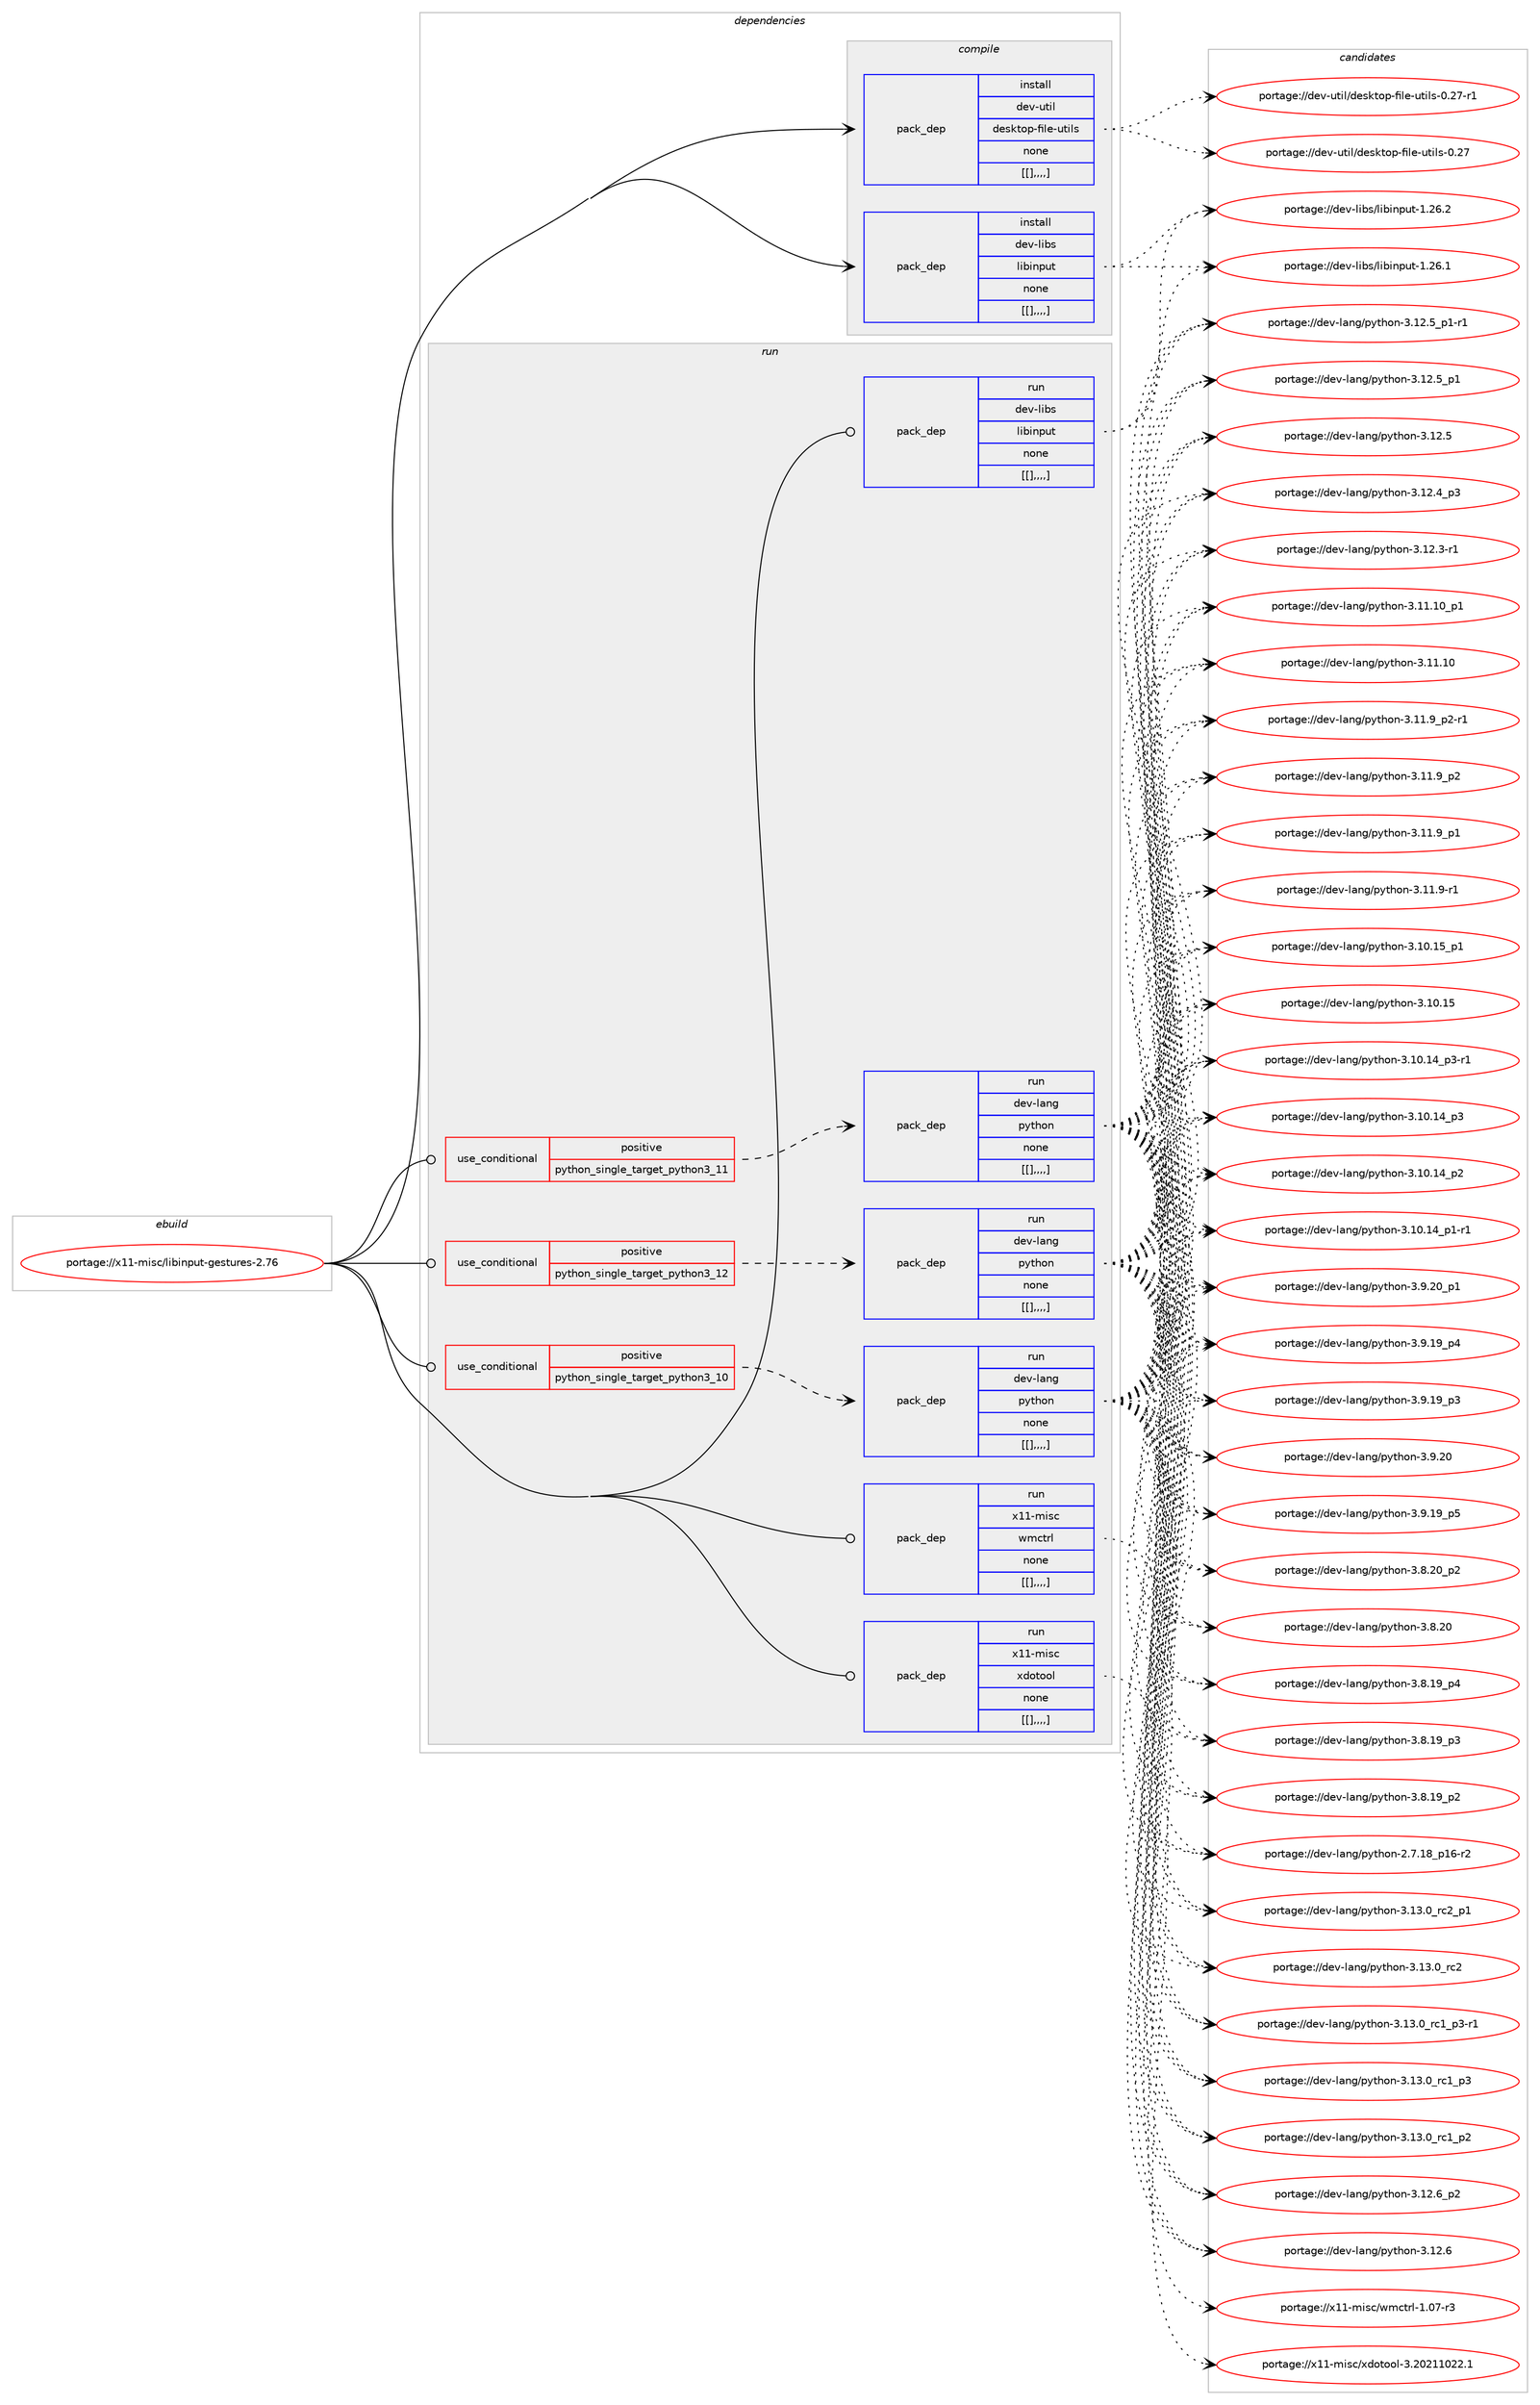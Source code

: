 digraph prolog {

# *************
# Graph options
# *************

newrank=true;
concentrate=true;
compound=true;
graph [rankdir=LR,fontname=Helvetica,fontsize=10,ranksep=1.5];#, ranksep=2.5, nodesep=0.2];
edge  [arrowhead=vee];
node  [fontname=Helvetica,fontsize=10];

# **********
# The ebuild
# **********

subgraph cluster_leftcol {
color=gray;
label=<<i>ebuild</i>>;
id [label="portage://x11-misc/libinput-gestures-2.76", color=red, width=4, href="../x11-misc/libinput-gestures-2.76.svg"];
}

# ****************
# The dependencies
# ****************

subgraph cluster_midcol {
color=gray;
label=<<i>dependencies</i>>;
subgraph cluster_compile {
fillcolor="#eeeeee";
style=filled;
label=<<i>compile</i>>;
subgraph pack343909 {
dependency474865 [label=<<TABLE BORDER="0" CELLBORDER="1" CELLSPACING="0" CELLPADDING="4" WIDTH="220"><TR><TD ROWSPAN="6" CELLPADDING="30">pack_dep</TD></TR><TR><TD WIDTH="110">install</TD></TR><TR><TD>dev-libs</TD></TR><TR><TD>libinput</TD></TR><TR><TD>none</TD></TR><TR><TD>[[],,,,]</TD></TR></TABLE>>, shape=none, color=blue];
}
id:e -> dependency474865:w [weight=20,style="solid",arrowhead="vee"];
subgraph pack343910 {
dependency474866 [label=<<TABLE BORDER="0" CELLBORDER="1" CELLSPACING="0" CELLPADDING="4" WIDTH="220"><TR><TD ROWSPAN="6" CELLPADDING="30">pack_dep</TD></TR><TR><TD WIDTH="110">install</TD></TR><TR><TD>dev-util</TD></TR><TR><TD>desktop-file-utils</TD></TR><TR><TD>none</TD></TR><TR><TD>[[],,,,]</TD></TR></TABLE>>, shape=none, color=blue];
}
id:e -> dependency474866:w [weight=20,style="solid",arrowhead="vee"];
}
subgraph cluster_compileandrun {
fillcolor="#eeeeee";
style=filled;
label=<<i>compile and run</i>>;
}
subgraph cluster_run {
fillcolor="#eeeeee";
style=filled;
label=<<i>run</i>>;
subgraph cond127543 {
dependency474867 [label=<<TABLE BORDER="0" CELLBORDER="1" CELLSPACING="0" CELLPADDING="4"><TR><TD ROWSPAN="3" CELLPADDING="10">use_conditional</TD></TR><TR><TD>positive</TD></TR><TR><TD>python_single_target_python3_10</TD></TR></TABLE>>, shape=none, color=red];
subgraph pack343911 {
dependency474868 [label=<<TABLE BORDER="0" CELLBORDER="1" CELLSPACING="0" CELLPADDING="4" WIDTH="220"><TR><TD ROWSPAN="6" CELLPADDING="30">pack_dep</TD></TR><TR><TD WIDTH="110">run</TD></TR><TR><TD>dev-lang</TD></TR><TR><TD>python</TD></TR><TR><TD>none</TD></TR><TR><TD>[[],,,,]</TD></TR></TABLE>>, shape=none, color=blue];
}
dependency474867:e -> dependency474868:w [weight=20,style="dashed",arrowhead="vee"];
}
id:e -> dependency474867:w [weight=20,style="solid",arrowhead="odot"];
subgraph cond127544 {
dependency474869 [label=<<TABLE BORDER="0" CELLBORDER="1" CELLSPACING="0" CELLPADDING="4"><TR><TD ROWSPAN="3" CELLPADDING="10">use_conditional</TD></TR><TR><TD>positive</TD></TR><TR><TD>python_single_target_python3_11</TD></TR></TABLE>>, shape=none, color=red];
subgraph pack343912 {
dependency474870 [label=<<TABLE BORDER="0" CELLBORDER="1" CELLSPACING="0" CELLPADDING="4" WIDTH="220"><TR><TD ROWSPAN="6" CELLPADDING="30">pack_dep</TD></TR><TR><TD WIDTH="110">run</TD></TR><TR><TD>dev-lang</TD></TR><TR><TD>python</TD></TR><TR><TD>none</TD></TR><TR><TD>[[],,,,]</TD></TR></TABLE>>, shape=none, color=blue];
}
dependency474869:e -> dependency474870:w [weight=20,style="dashed",arrowhead="vee"];
}
id:e -> dependency474869:w [weight=20,style="solid",arrowhead="odot"];
subgraph cond127545 {
dependency474871 [label=<<TABLE BORDER="0" CELLBORDER="1" CELLSPACING="0" CELLPADDING="4"><TR><TD ROWSPAN="3" CELLPADDING="10">use_conditional</TD></TR><TR><TD>positive</TD></TR><TR><TD>python_single_target_python3_12</TD></TR></TABLE>>, shape=none, color=red];
subgraph pack343913 {
dependency474872 [label=<<TABLE BORDER="0" CELLBORDER="1" CELLSPACING="0" CELLPADDING="4" WIDTH="220"><TR><TD ROWSPAN="6" CELLPADDING="30">pack_dep</TD></TR><TR><TD WIDTH="110">run</TD></TR><TR><TD>dev-lang</TD></TR><TR><TD>python</TD></TR><TR><TD>none</TD></TR><TR><TD>[[],,,,]</TD></TR></TABLE>>, shape=none, color=blue];
}
dependency474871:e -> dependency474872:w [weight=20,style="dashed",arrowhead="vee"];
}
id:e -> dependency474871:w [weight=20,style="solid",arrowhead="odot"];
subgraph pack343914 {
dependency474873 [label=<<TABLE BORDER="0" CELLBORDER="1" CELLSPACING="0" CELLPADDING="4" WIDTH="220"><TR><TD ROWSPAN="6" CELLPADDING="30">pack_dep</TD></TR><TR><TD WIDTH="110">run</TD></TR><TR><TD>dev-libs</TD></TR><TR><TD>libinput</TD></TR><TR><TD>none</TD></TR><TR><TD>[[],,,,]</TD></TR></TABLE>>, shape=none, color=blue];
}
id:e -> dependency474873:w [weight=20,style="solid",arrowhead="odot"];
subgraph pack343915 {
dependency474874 [label=<<TABLE BORDER="0" CELLBORDER="1" CELLSPACING="0" CELLPADDING="4" WIDTH="220"><TR><TD ROWSPAN="6" CELLPADDING="30">pack_dep</TD></TR><TR><TD WIDTH="110">run</TD></TR><TR><TD>x11-misc</TD></TR><TR><TD>wmctrl</TD></TR><TR><TD>none</TD></TR><TR><TD>[[],,,,]</TD></TR></TABLE>>, shape=none, color=blue];
}
id:e -> dependency474874:w [weight=20,style="solid",arrowhead="odot"];
subgraph pack343916 {
dependency474875 [label=<<TABLE BORDER="0" CELLBORDER="1" CELLSPACING="0" CELLPADDING="4" WIDTH="220"><TR><TD ROWSPAN="6" CELLPADDING="30">pack_dep</TD></TR><TR><TD WIDTH="110">run</TD></TR><TR><TD>x11-misc</TD></TR><TR><TD>xdotool</TD></TR><TR><TD>none</TD></TR><TR><TD>[[],,,,]</TD></TR></TABLE>>, shape=none, color=blue];
}
id:e -> dependency474875:w [weight=20,style="solid",arrowhead="odot"];
}
}

# **************
# The candidates
# **************

subgraph cluster_choices {
rank=same;
color=gray;
label=<<i>candidates</i>>;

subgraph choice343909 {
color=black;
nodesep=1;
choice1001011184510810598115471081059810511011211711645494650544650 [label="portage://dev-libs/libinput-1.26.2", color=red, width=4,href="../dev-libs/libinput-1.26.2.svg"];
choice1001011184510810598115471081059810511011211711645494650544649 [label="portage://dev-libs/libinput-1.26.1", color=red, width=4,href="../dev-libs/libinput-1.26.1.svg"];
dependency474865:e -> choice1001011184510810598115471081059810511011211711645494650544650:w [style=dotted,weight="100"];
dependency474865:e -> choice1001011184510810598115471081059810511011211711645494650544649:w [style=dotted,weight="100"];
}
subgraph choice343910 {
color=black;
nodesep=1;
choice1001011184511711610510847100101115107116111112451021051081014511711610510811545484650554511449 [label="portage://dev-util/desktop-file-utils-0.27-r1", color=red, width=4,href="../dev-util/desktop-file-utils-0.27-r1.svg"];
choice100101118451171161051084710010111510711611111245102105108101451171161051081154548465055 [label="portage://dev-util/desktop-file-utils-0.27", color=red, width=4,href="../dev-util/desktop-file-utils-0.27.svg"];
dependency474866:e -> choice1001011184511711610510847100101115107116111112451021051081014511711610510811545484650554511449:w [style=dotted,weight="100"];
dependency474866:e -> choice100101118451171161051084710010111510711611111245102105108101451171161051081154548465055:w [style=dotted,weight="100"];
}
subgraph choice343911 {
color=black;
nodesep=1;
choice100101118451089711010347112121116104111110455146495146489511499509511249 [label="portage://dev-lang/python-3.13.0_rc2_p1", color=red, width=4,href="../dev-lang/python-3.13.0_rc2_p1.svg"];
choice10010111845108971101034711212111610411111045514649514648951149950 [label="portage://dev-lang/python-3.13.0_rc2", color=red, width=4,href="../dev-lang/python-3.13.0_rc2.svg"];
choice1001011184510897110103471121211161041111104551464951464895114994995112514511449 [label="portage://dev-lang/python-3.13.0_rc1_p3-r1", color=red, width=4,href="../dev-lang/python-3.13.0_rc1_p3-r1.svg"];
choice100101118451089711010347112121116104111110455146495146489511499499511251 [label="portage://dev-lang/python-3.13.0_rc1_p3", color=red, width=4,href="../dev-lang/python-3.13.0_rc1_p3.svg"];
choice100101118451089711010347112121116104111110455146495146489511499499511250 [label="portage://dev-lang/python-3.13.0_rc1_p2", color=red, width=4,href="../dev-lang/python-3.13.0_rc1_p2.svg"];
choice100101118451089711010347112121116104111110455146495046549511250 [label="portage://dev-lang/python-3.12.6_p2", color=red, width=4,href="../dev-lang/python-3.12.6_p2.svg"];
choice10010111845108971101034711212111610411111045514649504654 [label="portage://dev-lang/python-3.12.6", color=red, width=4,href="../dev-lang/python-3.12.6.svg"];
choice1001011184510897110103471121211161041111104551464950465395112494511449 [label="portage://dev-lang/python-3.12.5_p1-r1", color=red, width=4,href="../dev-lang/python-3.12.5_p1-r1.svg"];
choice100101118451089711010347112121116104111110455146495046539511249 [label="portage://dev-lang/python-3.12.5_p1", color=red, width=4,href="../dev-lang/python-3.12.5_p1.svg"];
choice10010111845108971101034711212111610411111045514649504653 [label="portage://dev-lang/python-3.12.5", color=red, width=4,href="../dev-lang/python-3.12.5.svg"];
choice100101118451089711010347112121116104111110455146495046529511251 [label="portage://dev-lang/python-3.12.4_p3", color=red, width=4,href="../dev-lang/python-3.12.4_p3.svg"];
choice100101118451089711010347112121116104111110455146495046514511449 [label="portage://dev-lang/python-3.12.3-r1", color=red, width=4,href="../dev-lang/python-3.12.3-r1.svg"];
choice10010111845108971101034711212111610411111045514649494649489511249 [label="portage://dev-lang/python-3.11.10_p1", color=red, width=4,href="../dev-lang/python-3.11.10_p1.svg"];
choice1001011184510897110103471121211161041111104551464949464948 [label="portage://dev-lang/python-3.11.10", color=red, width=4,href="../dev-lang/python-3.11.10.svg"];
choice1001011184510897110103471121211161041111104551464949465795112504511449 [label="portage://dev-lang/python-3.11.9_p2-r1", color=red, width=4,href="../dev-lang/python-3.11.9_p2-r1.svg"];
choice100101118451089711010347112121116104111110455146494946579511250 [label="portage://dev-lang/python-3.11.9_p2", color=red, width=4,href="../dev-lang/python-3.11.9_p2.svg"];
choice100101118451089711010347112121116104111110455146494946579511249 [label="portage://dev-lang/python-3.11.9_p1", color=red, width=4,href="../dev-lang/python-3.11.9_p1.svg"];
choice100101118451089711010347112121116104111110455146494946574511449 [label="portage://dev-lang/python-3.11.9-r1", color=red, width=4,href="../dev-lang/python-3.11.9-r1.svg"];
choice10010111845108971101034711212111610411111045514649484649539511249 [label="portage://dev-lang/python-3.10.15_p1", color=red, width=4,href="../dev-lang/python-3.10.15_p1.svg"];
choice1001011184510897110103471121211161041111104551464948464953 [label="portage://dev-lang/python-3.10.15", color=red, width=4,href="../dev-lang/python-3.10.15.svg"];
choice100101118451089711010347112121116104111110455146494846495295112514511449 [label="portage://dev-lang/python-3.10.14_p3-r1", color=red, width=4,href="../dev-lang/python-3.10.14_p3-r1.svg"];
choice10010111845108971101034711212111610411111045514649484649529511251 [label="portage://dev-lang/python-3.10.14_p3", color=red, width=4,href="../dev-lang/python-3.10.14_p3.svg"];
choice10010111845108971101034711212111610411111045514649484649529511250 [label="portage://dev-lang/python-3.10.14_p2", color=red, width=4,href="../dev-lang/python-3.10.14_p2.svg"];
choice100101118451089711010347112121116104111110455146494846495295112494511449 [label="portage://dev-lang/python-3.10.14_p1-r1", color=red, width=4,href="../dev-lang/python-3.10.14_p1-r1.svg"];
choice100101118451089711010347112121116104111110455146574650489511249 [label="portage://dev-lang/python-3.9.20_p1", color=red, width=4,href="../dev-lang/python-3.9.20_p1.svg"];
choice10010111845108971101034711212111610411111045514657465048 [label="portage://dev-lang/python-3.9.20", color=red, width=4,href="../dev-lang/python-3.9.20.svg"];
choice100101118451089711010347112121116104111110455146574649579511253 [label="portage://dev-lang/python-3.9.19_p5", color=red, width=4,href="../dev-lang/python-3.9.19_p5.svg"];
choice100101118451089711010347112121116104111110455146574649579511252 [label="portage://dev-lang/python-3.9.19_p4", color=red, width=4,href="../dev-lang/python-3.9.19_p4.svg"];
choice100101118451089711010347112121116104111110455146574649579511251 [label="portage://dev-lang/python-3.9.19_p3", color=red, width=4,href="../dev-lang/python-3.9.19_p3.svg"];
choice100101118451089711010347112121116104111110455146564650489511250 [label="portage://dev-lang/python-3.8.20_p2", color=red, width=4,href="../dev-lang/python-3.8.20_p2.svg"];
choice10010111845108971101034711212111610411111045514656465048 [label="portage://dev-lang/python-3.8.20", color=red, width=4,href="../dev-lang/python-3.8.20.svg"];
choice100101118451089711010347112121116104111110455146564649579511252 [label="portage://dev-lang/python-3.8.19_p4", color=red, width=4,href="../dev-lang/python-3.8.19_p4.svg"];
choice100101118451089711010347112121116104111110455146564649579511251 [label="portage://dev-lang/python-3.8.19_p3", color=red, width=4,href="../dev-lang/python-3.8.19_p3.svg"];
choice100101118451089711010347112121116104111110455146564649579511250 [label="portage://dev-lang/python-3.8.19_p2", color=red, width=4,href="../dev-lang/python-3.8.19_p2.svg"];
choice100101118451089711010347112121116104111110455046554649569511249544511450 [label="portage://dev-lang/python-2.7.18_p16-r2", color=red, width=4,href="../dev-lang/python-2.7.18_p16-r2.svg"];
dependency474868:e -> choice100101118451089711010347112121116104111110455146495146489511499509511249:w [style=dotted,weight="100"];
dependency474868:e -> choice10010111845108971101034711212111610411111045514649514648951149950:w [style=dotted,weight="100"];
dependency474868:e -> choice1001011184510897110103471121211161041111104551464951464895114994995112514511449:w [style=dotted,weight="100"];
dependency474868:e -> choice100101118451089711010347112121116104111110455146495146489511499499511251:w [style=dotted,weight="100"];
dependency474868:e -> choice100101118451089711010347112121116104111110455146495146489511499499511250:w [style=dotted,weight="100"];
dependency474868:e -> choice100101118451089711010347112121116104111110455146495046549511250:w [style=dotted,weight="100"];
dependency474868:e -> choice10010111845108971101034711212111610411111045514649504654:w [style=dotted,weight="100"];
dependency474868:e -> choice1001011184510897110103471121211161041111104551464950465395112494511449:w [style=dotted,weight="100"];
dependency474868:e -> choice100101118451089711010347112121116104111110455146495046539511249:w [style=dotted,weight="100"];
dependency474868:e -> choice10010111845108971101034711212111610411111045514649504653:w [style=dotted,weight="100"];
dependency474868:e -> choice100101118451089711010347112121116104111110455146495046529511251:w [style=dotted,weight="100"];
dependency474868:e -> choice100101118451089711010347112121116104111110455146495046514511449:w [style=dotted,weight="100"];
dependency474868:e -> choice10010111845108971101034711212111610411111045514649494649489511249:w [style=dotted,weight="100"];
dependency474868:e -> choice1001011184510897110103471121211161041111104551464949464948:w [style=dotted,weight="100"];
dependency474868:e -> choice1001011184510897110103471121211161041111104551464949465795112504511449:w [style=dotted,weight="100"];
dependency474868:e -> choice100101118451089711010347112121116104111110455146494946579511250:w [style=dotted,weight="100"];
dependency474868:e -> choice100101118451089711010347112121116104111110455146494946579511249:w [style=dotted,weight="100"];
dependency474868:e -> choice100101118451089711010347112121116104111110455146494946574511449:w [style=dotted,weight="100"];
dependency474868:e -> choice10010111845108971101034711212111610411111045514649484649539511249:w [style=dotted,weight="100"];
dependency474868:e -> choice1001011184510897110103471121211161041111104551464948464953:w [style=dotted,weight="100"];
dependency474868:e -> choice100101118451089711010347112121116104111110455146494846495295112514511449:w [style=dotted,weight="100"];
dependency474868:e -> choice10010111845108971101034711212111610411111045514649484649529511251:w [style=dotted,weight="100"];
dependency474868:e -> choice10010111845108971101034711212111610411111045514649484649529511250:w [style=dotted,weight="100"];
dependency474868:e -> choice100101118451089711010347112121116104111110455146494846495295112494511449:w [style=dotted,weight="100"];
dependency474868:e -> choice100101118451089711010347112121116104111110455146574650489511249:w [style=dotted,weight="100"];
dependency474868:e -> choice10010111845108971101034711212111610411111045514657465048:w [style=dotted,weight="100"];
dependency474868:e -> choice100101118451089711010347112121116104111110455146574649579511253:w [style=dotted,weight="100"];
dependency474868:e -> choice100101118451089711010347112121116104111110455146574649579511252:w [style=dotted,weight="100"];
dependency474868:e -> choice100101118451089711010347112121116104111110455146574649579511251:w [style=dotted,weight="100"];
dependency474868:e -> choice100101118451089711010347112121116104111110455146564650489511250:w [style=dotted,weight="100"];
dependency474868:e -> choice10010111845108971101034711212111610411111045514656465048:w [style=dotted,weight="100"];
dependency474868:e -> choice100101118451089711010347112121116104111110455146564649579511252:w [style=dotted,weight="100"];
dependency474868:e -> choice100101118451089711010347112121116104111110455146564649579511251:w [style=dotted,weight="100"];
dependency474868:e -> choice100101118451089711010347112121116104111110455146564649579511250:w [style=dotted,weight="100"];
dependency474868:e -> choice100101118451089711010347112121116104111110455046554649569511249544511450:w [style=dotted,weight="100"];
}
subgraph choice343912 {
color=black;
nodesep=1;
choice100101118451089711010347112121116104111110455146495146489511499509511249 [label="portage://dev-lang/python-3.13.0_rc2_p1", color=red, width=4,href="../dev-lang/python-3.13.0_rc2_p1.svg"];
choice10010111845108971101034711212111610411111045514649514648951149950 [label="portage://dev-lang/python-3.13.0_rc2", color=red, width=4,href="../dev-lang/python-3.13.0_rc2.svg"];
choice1001011184510897110103471121211161041111104551464951464895114994995112514511449 [label="portage://dev-lang/python-3.13.0_rc1_p3-r1", color=red, width=4,href="../dev-lang/python-3.13.0_rc1_p3-r1.svg"];
choice100101118451089711010347112121116104111110455146495146489511499499511251 [label="portage://dev-lang/python-3.13.0_rc1_p3", color=red, width=4,href="../dev-lang/python-3.13.0_rc1_p3.svg"];
choice100101118451089711010347112121116104111110455146495146489511499499511250 [label="portage://dev-lang/python-3.13.0_rc1_p2", color=red, width=4,href="../dev-lang/python-3.13.0_rc1_p2.svg"];
choice100101118451089711010347112121116104111110455146495046549511250 [label="portage://dev-lang/python-3.12.6_p2", color=red, width=4,href="../dev-lang/python-3.12.6_p2.svg"];
choice10010111845108971101034711212111610411111045514649504654 [label="portage://dev-lang/python-3.12.6", color=red, width=4,href="../dev-lang/python-3.12.6.svg"];
choice1001011184510897110103471121211161041111104551464950465395112494511449 [label="portage://dev-lang/python-3.12.5_p1-r1", color=red, width=4,href="../dev-lang/python-3.12.5_p1-r1.svg"];
choice100101118451089711010347112121116104111110455146495046539511249 [label="portage://dev-lang/python-3.12.5_p1", color=red, width=4,href="../dev-lang/python-3.12.5_p1.svg"];
choice10010111845108971101034711212111610411111045514649504653 [label="portage://dev-lang/python-3.12.5", color=red, width=4,href="../dev-lang/python-3.12.5.svg"];
choice100101118451089711010347112121116104111110455146495046529511251 [label="portage://dev-lang/python-3.12.4_p3", color=red, width=4,href="../dev-lang/python-3.12.4_p3.svg"];
choice100101118451089711010347112121116104111110455146495046514511449 [label="portage://dev-lang/python-3.12.3-r1", color=red, width=4,href="../dev-lang/python-3.12.3-r1.svg"];
choice10010111845108971101034711212111610411111045514649494649489511249 [label="portage://dev-lang/python-3.11.10_p1", color=red, width=4,href="../dev-lang/python-3.11.10_p1.svg"];
choice1001011184510897110103471121211161041111104551464949464948 [label="portage://dev-lang/python-3.11.10", color=red, width=4,href="../dev-lang/python-3.11.10.svg"];
choice1001011184510897110103471121211161041111104551464949465795112504511449 [label="portage://dev-lang/python-3.11.9_p2-r1", color=red, width=4,href="../dev-lang/python-3.11.9_p2-r1.svg"];
choice100101118451089711010347112121116104111110455146494946579511250 [label="portage://dev-lang/python-3.11.9_p2", color=red, width=4,href="../dev-lang/python-3.11.9_p2.svg"];
choice100101118451089711010347112121116104111110455146494946579511249 [label="portage://dev-lang/python-3.11.9_p1", color=red, width=4,href="../dev-lang/python-3.11.9_p1.svg"];
choice100101118451089711010347112121116104111110455146494946574511449 [label="portage://dev-lang/python-3.11.9-r1", color=red, width=4,href="../dev-lang/python-3.11.9-r1.svg"];
choice10010111845108971101034711212111610411111045514649484649539511249 [label="portage://dev-lang/python-3.10.15_p1", color=red, width=4,href="../dev-lang/python-3.10.15_p1.svg"];
choice1001011184510897110103471121211161041111104551464948464953 [label="portage://dev-lang/python-3.10.15", color=red, width=4,href="../dev-lang/python-3.10.15.svg"];
choice100101118451089711010347112121116104111110455146494846495295112514511449 [label="portage://dev-lang/python-3.10.14_p3-r1", color=red, width=4,href="../dev-lang/python-3.10.14_p3-r1.svg"];
choice10010111845108971101034711212111610411111045514649484649529511251 [label="portage://dev-lang/python-3.10.14_p3", color=red, width=4,href="../dev-lang/python-3.10.14_p3.svg"];
choice10010111845108971101034711212111610411111045514649484649529511250 [label="portage://dev-lang/python-3.10.14_p2", color=red, width=4,href="../dev-lang/python-3.10.14_p2.svg"];
choice100101118451089711010347112121116104111110455146494846495295112494511449 [label="portage://dev-lang/python-3.10.14_p1-r1", color=red, width=4,href="../dev-lang/python-3.10.14_p1-r1.svg"];
choice100101118451089711010347112121116104111110455146574650489511249 [label="portage://dev-lang/python-3.9.20_p1", color=red, width=4,href="../dev-lang/python-3.9.20_p1.svg"];
choice10010111845108971101034711212111610411111045514657465048 [label="portage://dev-lang/python-3.9.20", color=red, width=4,href="../dev-lang/python-3.9.20.svg"];
choice100101118451089711010347112121116104111110455146574649579511253 [label="portage://dev-lang/python-3.9.19_p5", color=red, width=4,href="../dev-lang/python-3.9.19_p5.svg"];
choice100101118451089711010347112121116104111110455146574649579511252 [label="portage://dev-lang/python-3.9.19_p4", color=red, width=4,href="../dev-lang/python-3.9.19_p4.svg"];
choice100101118451089711010347112121116104111110455146574649579511251 [label="portage://dev-lang/python-3.9.19_p3", color=red, width=4,href="../dev-lang/python-3.9.19_p3.svg"];
choice100101118451089711010347112121116104111110455146564650489511250 [label="portage://dev-lang/python-3.8.20_p2", color=red, width=4,href="../dev-lang/python-3.8.20_p2.svg"];
choice10010111845108971101034711212111610411111045514656465048 [label="portage://dev-lang/python-3.8.20", color=red, width=4,href="../dev-lang/python-3.8.20.svg"];
choice100101118451089711010347112121116104111110455146564649579511252 [label="portage://dev-lang/python-3.8.19_p4", color=red, width=4,href="../dev-lang/python-3.8.19_p4.svg"];
choice100101118451089711010347112121116104111110455146564649579511251 [label="portage://dev-lang/python-3.8.19_p3", color=red, width=4,href="../dev-lang/python-3.8.19_p3.svg"];
choice100101118451089711010347112121116104111110455146564649579511250 [label="portage://dev-lang/python-3.8.19_p2", color=red, width=4,href="../dev-lang/python-3.8.19_p2.svg"];
choice100101118451089711010347112121116104111110455046554649569511249544511450 [label="portage://dev-lang/python-2.7.18_p16-r2", color=red, width=4,href="../dev-lang/python-2.7.18_p16-r2.svg"];
dependency474870:e -> choice100101118451089711010347112121116104111110455146495146489511499509511249:w [style=dotted,weight="100"];
dependency474870:e -> choice10010111845108971101034711212111610411111045514649514648951149950:w [style=dotted,weight="100"];
dependency474870:e -> choice1001011184510897110103471121211161041111104551464951464895114994995112514511449:w [style=dotted,weight="100"];
dependency474870:e -> choice100101118451089711010347112121116104111110455146495146489511499499511251:w [style=dotted,weight="100"];
dependency474870:e -> choice100101118451089711010347112121116104111110455146495146489511499499511250:w [style=dotted,weight="100"];
dependency474870:e -> choice100101118451089711010347112121116104111110455146495046549511250:w [style=dotted,weight="100"];
dependency474870:e -> choice10010111845108971101034711212111610411111045514649504654:w [style=dotted,weight="100"];
dependency474870:e -> choice1001011184510897110103471121211161041111104551464950465395112494511449:w [style=dotted,weight="100"];
dependency474870:e -> choice100101118451089711010347112121116104111110455146495046539511249:w [style=dotted,weight="100"];
dependency474870:e -> choice10010111845108971101034711212111610411111045514649504653:w [style=dotted,weight="100"];
dependency474870:e -> choice100101118451089711010347112121116104111110455146495046529511251:w [style=dotted,weight="100"];
dependency474870:e -> choice100101118451089711010347112121116104111110455146495046514511449:w [style=dotted,weight="100"];
dependency474870:e -> choice10010111845108971101034711212111610411111045514649494649489511249:w [style=dotted,weight="100"];
dependency474870:e -> choice1001011184510897110103471121211161041111104551464949464948:w [style=dotted,weight="100"];
dependency474870:e -> choice1001011184510897110103471121211161041111104551464949465795112504511449:w [style=dotted,weight="100"];
dependency474870:e -> choice100101118451089711010347112121116104111110455146494946579511250:w [style=dotted,weight="100"];
dependency474870:e -> choice100101118451089711010347112121116104111110455146494946579511249:w [style=dotted,weight="100"];
dependency474870:e -> choice100101118451089711010347112121116104111110455146494946574511449:w [style=dotted,weight="100"];
dependency474870:e -> choice10010111845108971101034711212111610411111045514649484649539511249:w [style=dotted,weight="100"];
dependency474870:e -> choice1001011184510897110103471121211161041111104551464948464953:w [style=dotted,weight="100"];
dependency474870:e -> choice100101118451089711010347112121116104111110455146494846495295112514511449:w [style=dotted,weight="100"];
dependency474870:e -> choice10010111845108971101034711212111610411111045514649484649529511251:w [style=dotted,weight="100"];
dependency474870:e -> choice10010111845108971101034711212111610411111045514649484649529511250:w [style=dotted,weight="100"];
dependency474870:e -> choice100101118451089711010347112121116104111110455146494846495295112494511449:w [style=dotted,weight="100"];
dependency474870:e -> choice100101118451089711010347112121116104111110455146574650489511249:w [style=dotted,weight="100"];
dependency474870:e -> choice10010111845108971101034711212111610411111045514657465048:w [style=dotted,weight="100"];
dependency474870:e -> choice100101118451089711010347112121116104111110455146574649579511253:w [style=dotted,weight="100"];
dependency474870:e -> choice100101118451089711010347112121116104111110455146574649579511252:w [style=dotted,weight="100"];
dependency474870:e -> choice100101118451089711010347112121116104111110455146574649579511251:w [style=dotted,weight="100"];
dependency474870:e -> choice100101118451089711010347112121116104111110455146564650489511250:w [style=dotted,weight="100"];
dependency474870:e -> choice10010111845108971101034711212111610411111045514656465048:w [style=dotted,weight="100"];
dependency474870:e -> choice100101118451089711010347112121116104111110455146564649579511252:w [style=dotted,weight="100"];
dependency474870:e -> choice100101118451089711010347112121116104111110455146564649579511251:w [style=dotted,weight="100"];
dependency474870:e -> choice100101118451089711010347112121116104111110455146564649579511250:w [style=dotted,weight="100"];
dependency474870:e -> choice100101118451089711010347112121116104111110455046554649569511249544511450:w [style=dotted,weight="100"];
}
subgraph choice343913 {
color=black;
nodesep=1;
choice100101118451089711010347112121116104111110455146495146489511499509511249 [label="portage://dev-lang/python-3.13.0_rc2_p1", color=red, width=4,href="../dev-lang/python-3.13.0_rc2_p1.svg"];
choice10010111845108971101034711212111610411111045514649514648951149950 [label="portage://dev-lang/python-3.13.0_rc2", color=red, width=4,href="../dev-lang/python-3.13.0_rc2.svg"];
choice1001011184510897110103471121211161041111104551464951464895114994995112514511449 [label="portage://dev-lang/python-3.13.0_rc1_p3-r1", color=red, width=4,href="../dev-lang/python-3.13.0_rc1_p3-r1.svg"];
choice100101118451089711010347112121116104111110455146495146489511499499511251 [label="portage://dev-lang/python-3.13.0_rc1_p3", color=red, width=4,href="../dev-lang/python-3.13.0_rc1_p3.svg"];
choice100101118451089711010347112121116104111110455146495146489511499499511250 [label="portage://dev-lang/python-3.13.0_rc1_p2", color=red, width=4,href="../dev-lang/python-3.13.0_rc1_p2.svg"];
choice100101118451089711010347112121116104111110455146495046549511250 [label="portage://dev-lang/python-3.12.6_p2", color=red, width=4,href="../dev-lang/python-3.12.6_p2.svg"];
choice10010111845108971101034711212111610411111045514649504654 [label="portage://dev-lang/python-3.12.6", color=red, width=4,href="../dev-lang/python-3.12.6.svg"];
choice1001011184510897110103471121211161041111104551464950465395112494511449 [label="portage://dev-lang/python-3.12.5_p1-r1", color=red, width=4,href="../dev-lang/python-3.12.5_p1-r1.svg"];
choice100101118451089711010347112121116104111110455146495046539511249 [label="portage://dev-lang/python-3.12.5_p1", color=red, width=4,href="../dev-lang/python-3.12.5_p1.svg"];
choice10010111845108971101034711212111610411111045514649504653 [label="portage://dev-lang/python-3.12.5", color=red, width=4,href="../dev-lang/python-3.12.5.svg"];
choice100101118451089711010347112121116104111110455146495046529511251 [label="portage://dev-lang/python-3.12.4_p3", color=red, width=4,href="../dev-lang/python-3.12.4_p3.svg"];
choice100101118451089711010347112121116104111110455146495046514511449 [label="portage://dev-lang/python-3.12.3-r1", color=red, width=4,href="../dev-lang/python-3.12.3-r1.svg"];
choice10010111845108971101034711212111610411111045514649494649489511249 [label="portage://dev-lang/python-3.11.10_p1", color=red, width=4,href="../dev-lang/python-3.11.10_p1.svg"];
choice1001011184510897110103471121211161041111104551464949464948 [label="portage://dev-lang/python-3.11.10", color=red, width=4,href="../dev-lang/python-3.11.10.svg"];
choice1001011184510897110103471121211161041111104551464949465795112504511449 [label="portage://dev-lang/python-3.11.9_p2-r1", color=red, width=4,href="../dev-lang/python-3.11.9_p2-r1.svg"];
choice100101118451089711010347112121116104111110455146494946579511250 [label="portage://dev-lang/python-3.11.9_p2", color=red, width=4,href="../dev-lang/python-3.11.9_p2.svg"];
choice100101118451089711010347112121116104111110455146494946579511249 [label="portage://dev-lang/python-3.11.9_p1", color=red, width=4,href="../dev-lang/python-3.11.9_p1.svg"];
choice100101118451089711010347112121116104111110455146494946574511449 [label="portage://dev-lang/python-3.11.9-r1", color=red, width=4,href="../dev-lang/python-3.11.9-r1.svg"];
choice10010111845108971101034711212111610411111045514649484649539511249 [label="portage://dev-lang/python-3.10.15_p1", color=red, width=4,href="../dev-lang/python-3.10.15_p1.svg"];
choice1001011184510897110103471121211161041111104551464948464953 [label="portage://dev-lang/python-3.10.15", color=red, width=4,href="../dev-lang/python-3.10.15.svg"];
choice100101118451089711010347112121116104111110455146494846495295112514511449 [label="portage://dev-lang/python-3.10.14_p3-r1", color=red, width=4,href="../dev-lang/python-3.10.14_p3-r1.svg"];
choice10010111845108971101034711212111610411111045514649484649529511251 [label="portage://dev-lang/python-3.10.14_p3", color=red, width=4,href="../dev-lang/python-3.10.14_p3.svg"];
choice10010111845108971101034711212111610411111045514649484649529511250 [label="portage://dev-lang/python-3.10.14_p2", color=red, width=4,href="../dev-lang/python-3.10.14_p2.svg"];
choice100101118451089711010347112121116104111110455146494846495295112494511449 [label="portage://dev-lang/python-3.10.14_p1-r1", color=red, width=4,href="../dev-lang/python-3.10.14_p1-r1.svg"];
choice100101118451089711010347112121116104111110455146574650489511249 [label="portage://dev-lang/python-3.9.20_p1", color=red, width=4,href="../dev-lang/python-3.9.20_p1.svg"];
choice10010111845108971101034711212111610411111045514657465048 [label="portage://dev-lang/python-3.9.20", color=red, width=4,href="../dev-lang/python-3.9.20.svg"];
choice100101118451089711010347112121116104111110455146574649579511253 [label="portage://dev-lang/python-3.9.19_p5", color=red, width=4,href="../dev-lang/python-3.9.19_p5.svg"];
choice100101118451089711010347112121116104111110455146574649579511252 [label="portage://dev-lang/python-3.9.19_p4", color=red, width=4,href="../dev-lang/python-3.9.19_p4.svg"];
choice100101118451089711010347112121116104111110455146574649579511251 [label="portage://dev-lang/python-3.9.19_p3", color=red, width=4,href="../dev-lang/python-3.9.19_p3.svg"];
choice100101118451089711010347112121116104111110455146564650489511250 [label="portage://dev-lang/python-3.8.20_p2", color=red, width=4,href="../dev-lang/python-3.8.20_p2.svg"];
choice10010111845108971101034711212111610411111045514656465048 [label="portage://dev-lang/python-3.8.20", color=red, width=4,href="../dev-lang/python-3.8.20.svg"];
choice100101118451089711010347112121116104111110455146564649579511252 [label="portage://dev-lang/python-3.8.19_p4", color=red, width=4,href="../dev-lang/python-3.8.19_p4.svg"];
choice100101118451089711010347112121116104111110455146564649579511251 [label="portage://dev-lang/python-3.8.19_p3", color=red, width=4,href="../dev-lang/python-3.8.19_p3.svg"];
choice100101118451089711010347112121116104111110455146564649579511250 [label="portage://dev-lang/python-3.8.19_p2", color=red, width=4,href="../dev-lang/python-3.8.19_p2.svg"];
choice100101118451089711010347112121116104111110455046554649569511249544511450 [label="portage://dev-lang/python-2.7.18_p16-r2", color=red, width=4,href="../dev-lang/python-2.7.18_p16-r2.svg"];
dependency474872:e -> choice100101118451089711010347112121116104111110455146495146489511499509511249:w [style=dotted,weight="100"];
dependency474872:e -> choice10010111845108971101034711212111610411111045514649514648951149950:w [style=dotted,weight="100"];
dependency474872:e -> choice1001011184510897110103471121211161041111104551464951464895114994995112514511449:w [style=dotted,weight="100"];
dependency474872:e -> choice100101118451089711010347112121116104111110455146495146489511499499511251:w [style=dotted,weight="100"];
dependency474872:e -> choice100101118451089711010347112121116104111110455146495146489511499499511250:w [style=dotted,weight="100"];
dependency474872:e -> choice100101118451089711010347112121116104111110455146495046549511250:w [style=dotted,weight="100"];
dependency474872:e -> choice10010111845108971101034711212111610411111045514649504654:w [style=dotted,weight="100"];
dependency474872:e -> choice1001011184510897110103471121211161041111104551464950465395112494511449:w [style=dotted,weight="100"];
dependency474872:e -> choice100101118451089711010347112121116104111110455146495046539511249:w [style=dotted,weight="100"];
dependency474872:e -> choice10010111845108971101034711212111610411111045514649504653:w [style=dotted,weight="100"];
dependency474872:e -> choice100101118451089711010347112121116104111110455146495046529511251:w [style=dotted,weight="100"];
dependency474872:e -> choice100101118451089711010347112121116104111110455146495046514511449:w [style=dotted,weight="100"];
dependency474872:e -> choice10010111845108971101034711212111610411111045514649494649489511249:w [style=dotted,weight="100"];
dependency474872:e -> choice1001011184510897110103471121211161041111104551464949464948:w [style=dotted,weight="100"];
dependency474872:e -> choice1001011184510897110103471121211161041111104551464949465795112504511449:w [style=dotted,weight="100"];
dependency474872:e -> choice100101118451089711010347112121116104111110455146494946579511250:w [style=dotted,weight="100"];
dependency474872:e -> choice100101118451089711010347112121116104111110455146494946579511249:w [style=dotted,weight="100"];
dependency474872:e -> choice100101118451089711010347112121116104111110455146494946574511449:w [style=dotted,weight="100"];
dependency474872:e -> choice10010111845108971101034711212111610411111045514649484649539511249:w [style=dotted,weight="100"];
dependency474872:e -> choice1001011184510897110103471121211161041111104551464948464953:w [style=dotted,weight="100"];
dependency474872:e -> choice100101118451089711010347112121116104111110455146494846495295112514511449:w [style=dotted,weight="100"];
dependency474872:e -> choice10010111845108971101034711212111610411111045514649484649529511251:w [style=dotted,weight="100"];
dependency474872:e -> choice10010111845108971101034711212111610411111045514649484649529511250:w [style=dotted,weight="100"];
dependency474872:e -> choice100101118451089711010347112121116104111110455146494846495295112494511449:w [style=dotted,weight="100"];
dependency474872:e -> choice100101118451089711010347112121116104111110455146574650489511249:w [style=dotted,weight="100"];
dependency474872:e -> choice10010111845108971101034711212111610411111045514657465048:w [style=dotted,weight="100"];
dependency474872:e -> choice100101118451089711010347112121116104111110455146574649579511253:w [style=dotted,weight="100"];
dependency474872:e -> choice100101118451089711010347112121116104111110455146574649579511252:w [style=dotted,weight="100"];
dependency474872:e -> choice100101118451089711010347112121116104111110455146574649579511251:w [style=dotted,weight="100"];
dependency474872:e -> choice100101118451089711010347112121116104111110455146564650489511250:w [style=dotted,weight="100"];
dependency474872:e -> choice10010111845108971101034711212111610411111045514656465048:w [style=dotted,weight="100"];
dependency474872:e -> choice100101118451089711010347112121116104111110455146564649579511252:w [style=dotted,weight="100"];
dependency474872:e -> choice100101118451089711010347112121116104111110455146564649579511251:w [style=dotted,weight="100"];
dependency474872:e -> choice100101118451089711010347112121116104111110455146564649579511250:w [style=dotted,weight="100"];
dependency474872:e -> choice100101118451089711010347112121116104111110455046554649569511249544511450:w [style=dotted,weight="100"];
}
subgraph choice343914 {
color=black;
nodesep=1;
choice1001011184510810598115471081059810511011211711645494650544650 [label="portage://dev-libs/libinput-1.26.2", color=red, width=4,href="../dev-libs/libinput-1.26.2.svg"];
choice1001011184510810598115471081059810511011211711645494650544649 [label="portage://dev-libs/libinput-1.26.1", color=red, width=4,href="../dev-libs/libinput-1.26.1.svg"];
dependency474873:e -> choice1001011184510810598115471081059810511011211711645494650544650:w [style=dotted,weight="100"];
dependency474873:e -> choice1001011184510810598115471081059810511011211711645494650544649:w [style=dotted,weight="100"];
}
subgraph choice343915 {
color=black;
nodesep=1;
choice12049494510910511599471191099911611410845494648554511451 [label="portage://x11-misc/wmctrl-1.07-r3", color=red, width=4,href="../x11-misc/wmctrl-1.07-r3.svg"];
dependency474874:e -> choice12049494510910511599471191099911611410845494648554511451:w [style=dotted,weight="100"];
}
subgraph choice343916 {
color=black;
nodesep=1;
choice120494945109105115994712010011111611111110845514650485049494850504649 [label="portage://x11-misc/xdotool-3.20211022.1", color=red, width=4,href="../x11-misc/xdotool-3.20211022.1.svg"];
dependency474875:e -> choice120494945109105115994712010011111611111110845514650485049494850504649:w [style=dotted,weight="100"];
}
}

}

